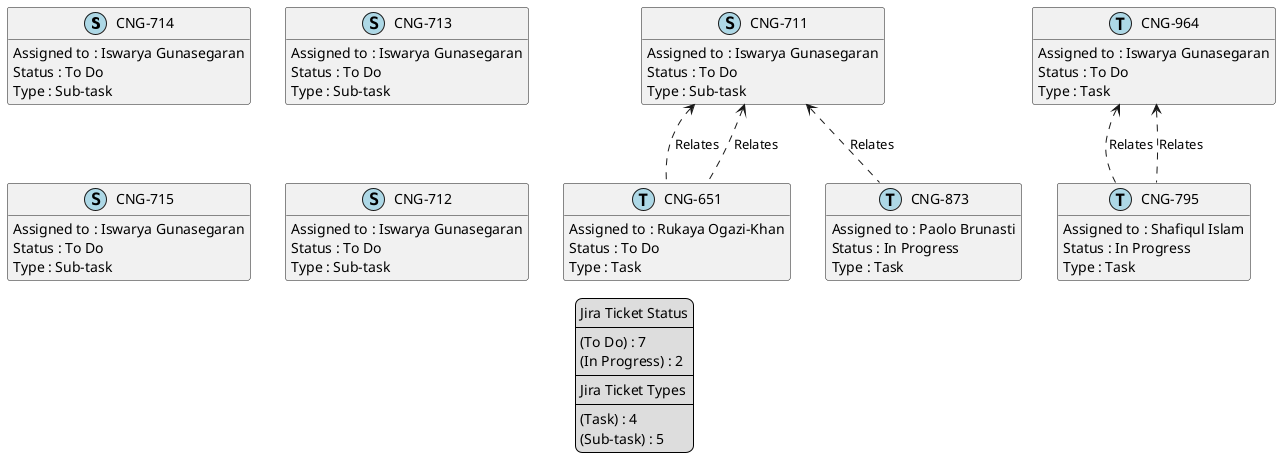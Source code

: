 @startuml
'https://plantuml.com/class-diagram

' GENERATE CLASS DIAGRAM ===========
' Generated at    : Mon Apr 15 13:01:55 CEST 2024

hide empty members

legend
Jira Ticket Status
----
(To Do) : 7
(In Progress) : 2
----
Jira Ticket Types
----
(Task) : 4
(Sub-task) : 5
end legend


' Tickets =======
class "CNG-714" << (S,lightblue) >> {
  Assigned to : Iswarya Gunasegaran
  Status : To Do
  Type : Sub-task
}

class "CNG-713" << (S,lightblue) >> {
  Assigned to : Iswarya Gunasegaran
  Status : To Do
  Type : Sub-task
}

class "CNG-715" << (S,lightblue) >> {
  Assigned to : Iswarya Gunasegaran
  Status : To Do
  Type : Sub-task
}

class "CNG-651" << (T,lightblue) >> {
  Assigned to : Rukaya Ogazi-Khan
  Status : To Do
  Type : Task
}

class "CNG-873" << (T,lightblue) >> {
  Assigned to : Paolo Brunasti
  Status : In Progress
  Type : Task
}

class "CNG-795" << (T,lightblue) >> {
  Assigned to : Shafiqul Islam
  Status : In Progress
  Type : Task
}

class "CNG-712" << (S,lightblue) >> {
  Assigned to : Iswarya Gunasegaran
  Status : To Do
  Type : Sub-task
}

class "CNG-711" << (S,lightblue) >> {
  Assigned to : Iswarya Gunasegaran
  Status : To Do
  Type : Sub-task
}

class "CNG-964" << (T,lightblue) >> {
  Assigned to : Iswarya Gunasegaran
  Status : To Do
  Type : Task
}



' Links =======
"CNG-711" <.. "CNG-873" : Relates
"CNG-711" <.. "CNG-651" : Relates
"CNG-711" <.. "CNG-651" : Relates
"CNG-964" <.. "CNG-795" : Relates
"CNG-964" <.. "CNG-795" : Relates


@enduml
